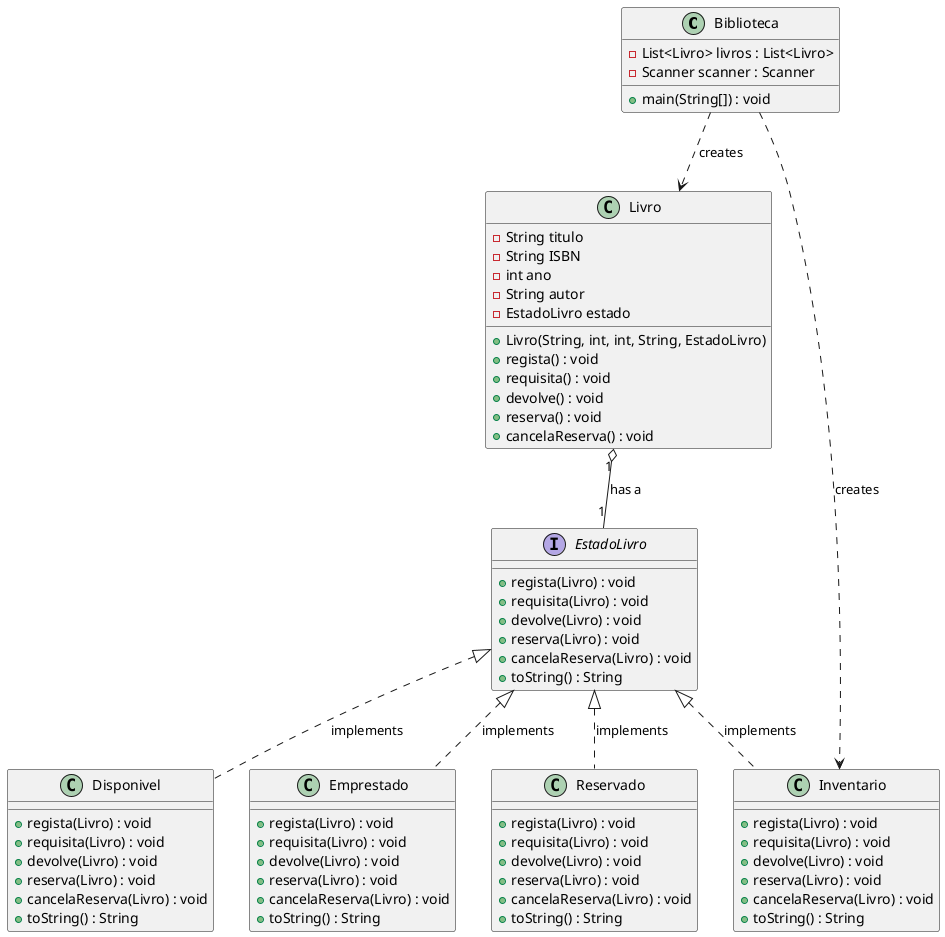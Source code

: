 @startuml diagram_12_3

class Biblioteca {
    - List<Livro> livros : List<Livro>
    - Scanner scanner : Scanner

    + main(String[]) : void
}

class Livro {
    - String titulo
    - String ISBN
    - int ano
    - String autor
    - EstadoLivro estado

    + Livro(String, int, int, String, EstadoLivro)
    + regista() : void
    + requisita() : void
    + devolve() : void
    + reserva() : void
    + cancelaReserva() : void
}

interface EstadoLivro {
    + regista(Livro) : void
    + requisita(Livro) : void
    + devolve(Livro) : void
    + reserva(Livro) : void
    + cancelaReserva(Livro) : void
    + toString() : String
}

class Inventario {
    + regista(Livro) : void
    + requisita(Livro) : void
    + devolve(Livro) : void
    + reserva(Livro) : void
    + cancelaReserva(Livro) : void
    + toString() : String
}

class Disponivel {
    + regista(Livro) : void
    + requisita(Livro) : void
    + devolve(Livro) : void
    + reserva(Livro) : void
    + cancelaReserva(Livro) : void
    + toString() : String
}

class Emprestado {
    + regista(Livro) : void
    + requisita(Livro) : void
    + devolve(Livro) : void
    + reserva(Livro) : void
    + cancelaReserva(Livro) : void
    + toString() : String
}

class Reservado {
    + regista(Livro) : void
    + requisita(Livro) : void
    + devolve(Livro) : void
    + reserva(Livro) : void
    + cancelaReserva(Livro) : void
    + toString() : String
}

Biblioteca ..> Livro : creates
Biblioteca ..> Inventario : creates

Livro "1" o-- "1" EstadoLivro : has a

EstadoLivro <|.. Inventario : implements
EstadoLivro <|.. Disponivel : implements
EstadoLivro <|.. Emprestado : implements
EstadoLivro <|.. Reservado : implements

@enduml